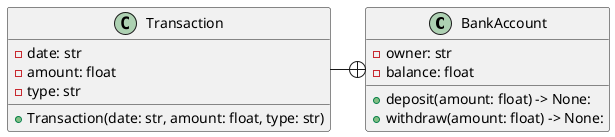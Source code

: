 @startuml nestedclass
class BankAccount {
    -owner: str
    -balance: float
    +deposit(amount: float) -> None:
    +withdraw(amount: float) -> None:
}
class Transaction {
    -date: str
    -amount: float
    -type: str
    +Transaction(date: str, amount: float, type: str)
}

Transaction -+ BankAccount
@enduml
